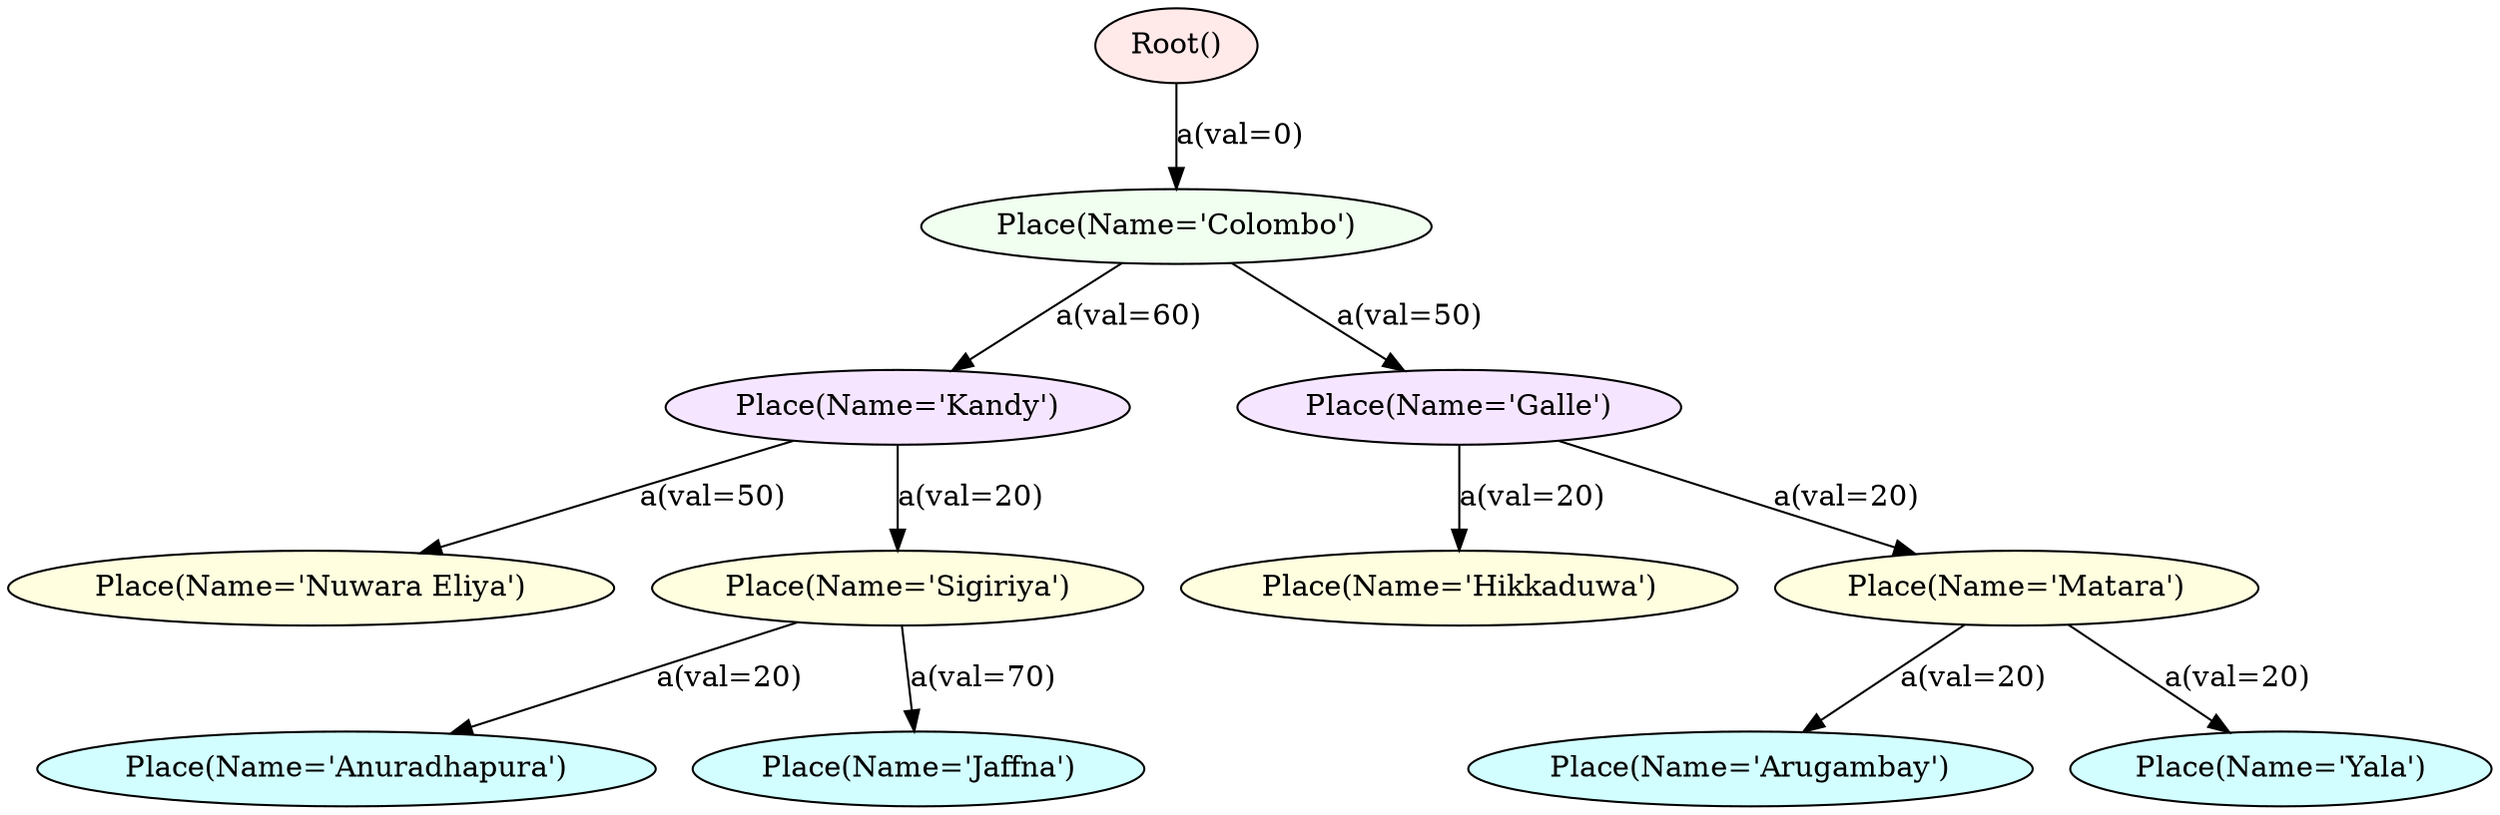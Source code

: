 digraph {
node [style="filled", shape="ellipse", fillcolor="invis", fontcolor="black"];
0 -> 1  [label="a(val=0)"];
1 -> 2  [label="a(val=60)"];
2 -> 3  [label="a(val=50)"];
2 -> 4  [label="a(val=20)"];
4 -> 5  [label="a(val=20)"];
4 -> 6  [label="a(val=70)"];
1 -> 7  [label="a(val=50)"];
7 -> 8  [label="a(val=20)"];
7 -> 9  [label="a(val=20)"];
9 -> 10  [label="a(val=20)"];
9 -> 11  [label="a(val=20)"];
0 [label="Root()"fillcolor="#FFE9E9"];
1 [label="Place(Name=&#x27;Colombo&#x27;)"fillcolor="#F0FFF0"];
2 [label="Place(Name=&#x27;Kandy&#x27;)"fillcolor="#F5E5FF"];
3 [label="Place(Name=&#x27;Nuwara Eliya&#x27;)"fillcolor="#FFFFE0"];
4 [label="Place(Name=&#x27;Sigiriya&#x27;)"fillcolor="#FFFFE0"];
5 [label="Place(Name=&#x27;Anuradhapura&#x27;)"fillcolor="#D2FEFF "];
6 [label="Place(Name=&#x27;Jaffna&#x27;)"fillcolor="#D2FEFF "];
7 [label="Place(Name=&#x27;Galle&#x27;)"fillcolor="#F5E5FF"];
8 [label="Place(Name=&#x27;Hikkaduwa&#x27;)"fillcolor="#FFFFE0"];
9 [label="Place(Name=&#x27;Matara&#x27;)"fillcolor="#FFFFE0"];
10 [label="Place(Name=&#x27;Arugambay&#x27;)"fillcolor="#D2FEFF "];
11 [label="Place(Name=&#x27;Yala&#x27;)"fillcolor="#D2FEFF "];
}